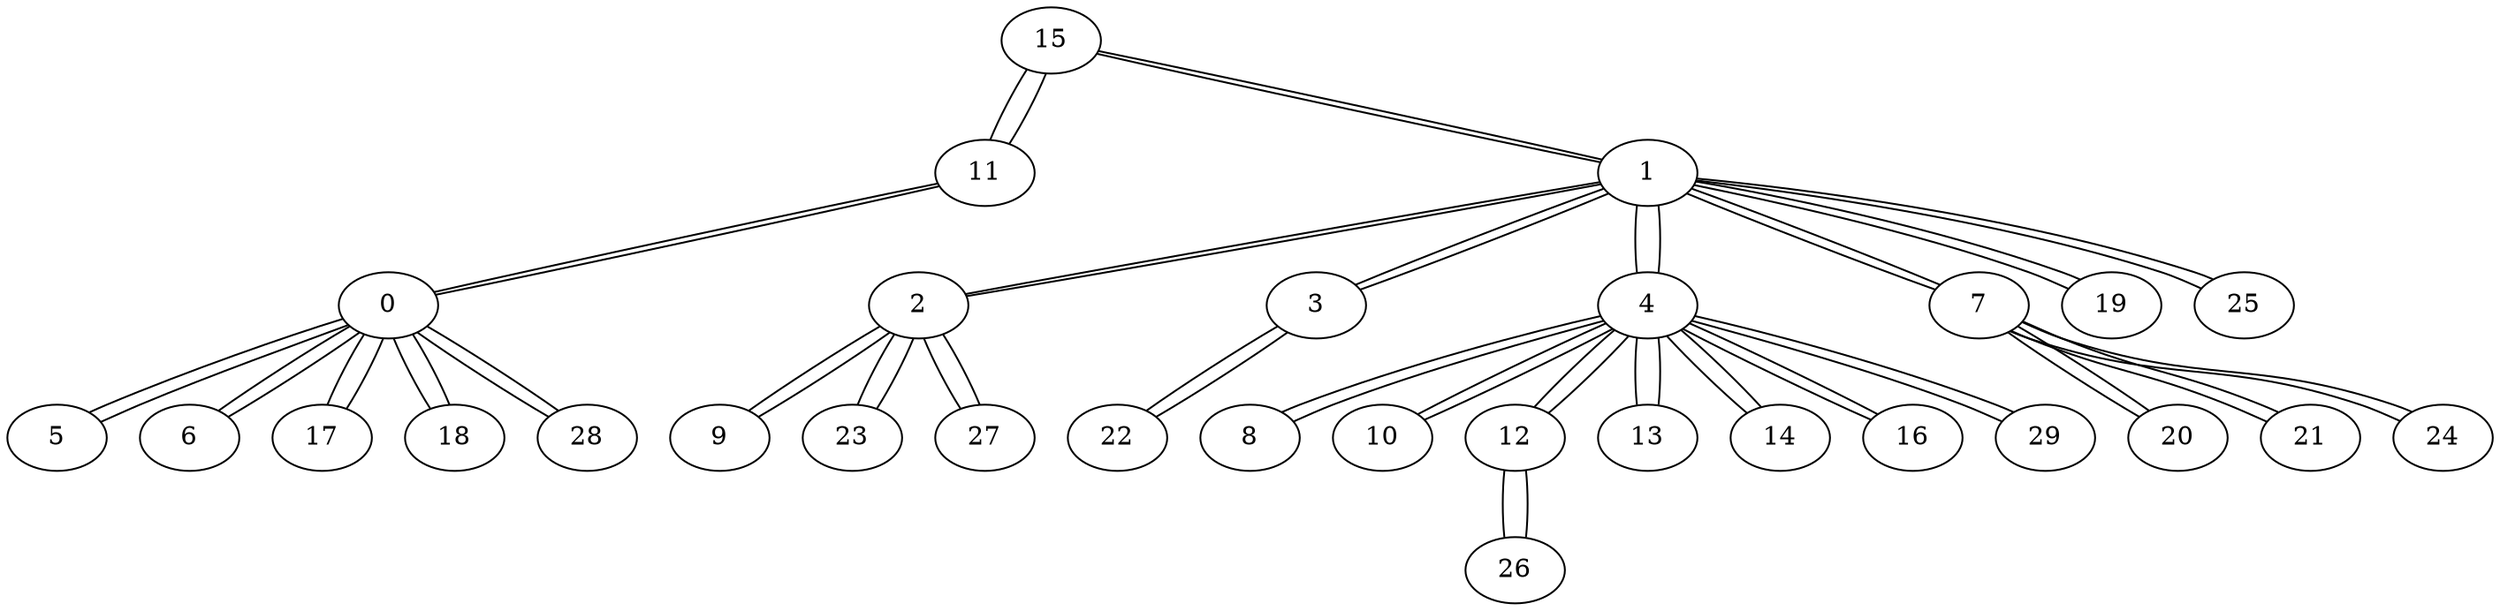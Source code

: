graph {
15 -- 11
15 -- 1
11 -- 15
11 -- 0
1 -- 15
1 -- 2
1 -- 3
1 -- 4
1 -- 7
1 -- 19
1 -- 25
0 -- 11
0 -- 5
0 -- 6
0 -- 17
0 -- 18
0 -- 28
2 -- 1
2 -- 9
2 -- 23
2 -- 27
3 -- 1
3 -- 22
4 -- 1
4 -- 8
4 -- 10
4 -- 12
4 -- 13
4 -- 14
4 -- 16
4 -- 29
7 -- 1
7 -- 20
7 -- 21
7 -- 24
19 -- 1
25 -- 1
5 -- 0
6 -- 0
17 -- 0
18 -- 0
28 -- 0
9 -- 2
23 -- 2
27 -- 2
22 -- 3
8 -- 4
10 -- 4
12 -- 4
12 -- 26
13 -- 4
14 -- 4
16 -- 4
29 -- 4
20 -- 7
21 -- 7
24 -- 7
26 -- 12
}

